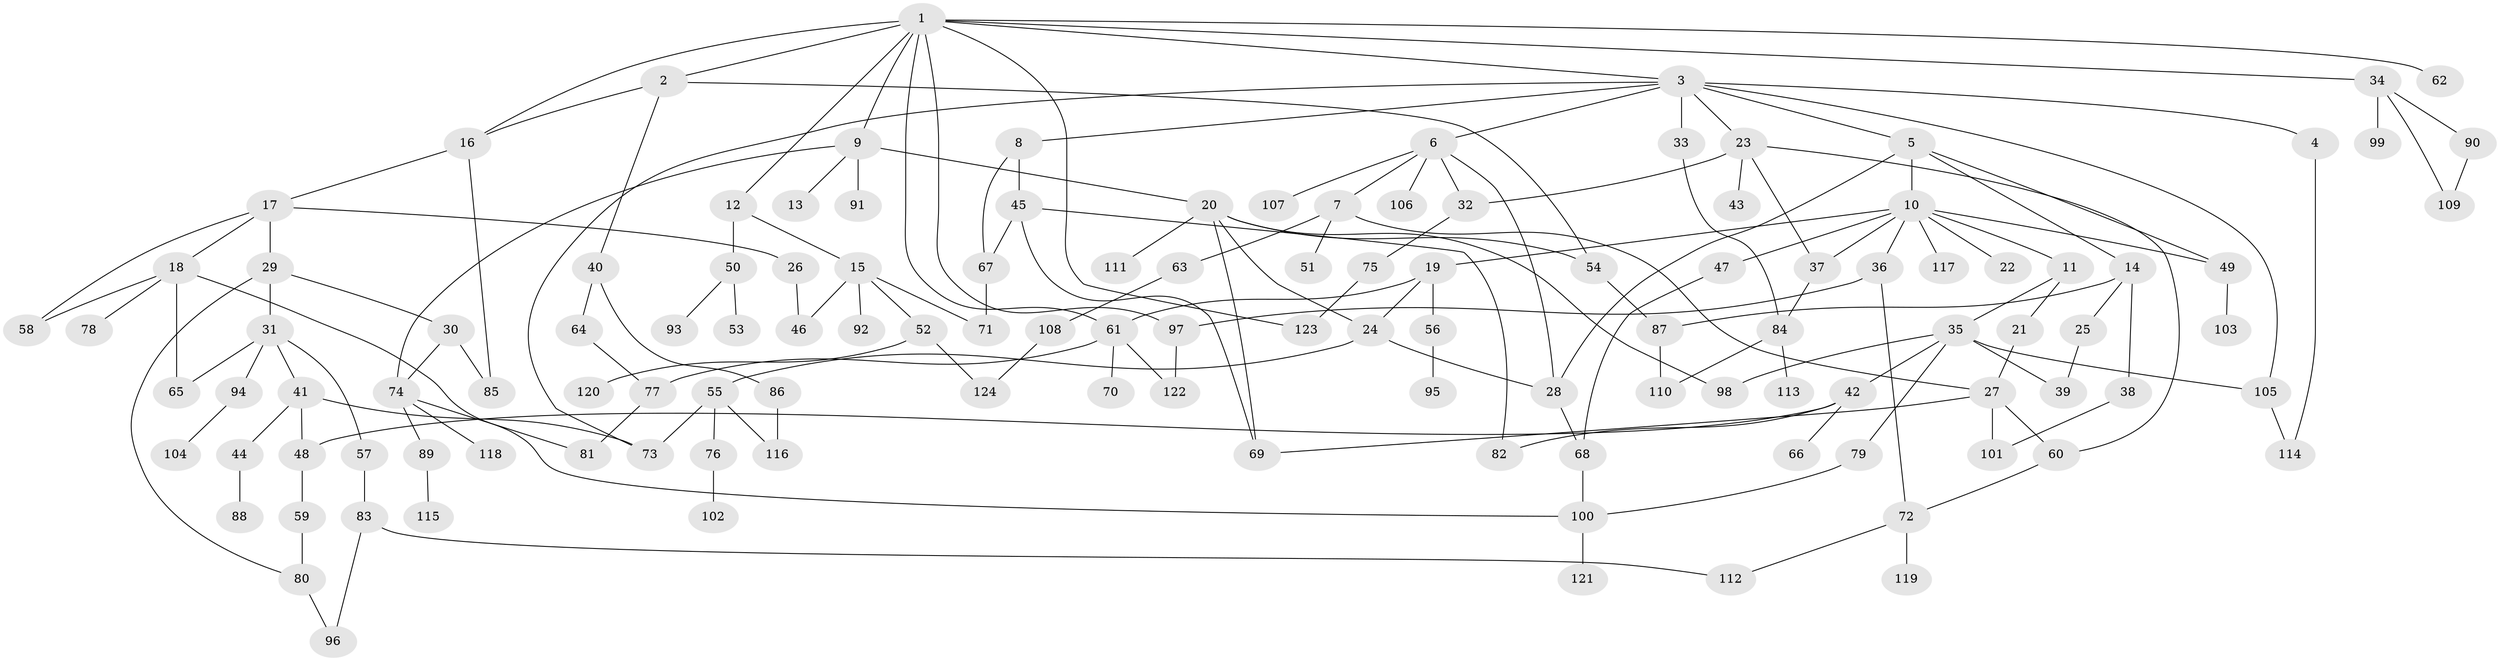 // Generated by graph-tools (version 1.1) at 2025/49/03/09/25 03:49:23]
// undirected, 124 vertices, 170 edges
graph export_dot {
graph [start="1"]
  node [color=gray90,style=filled];
  1;
  2;
  3;
  4;
  5;
  6;
  7;
  8;
  9;
  10;
  11;
  12;
  13;
  14;
  15;
  16;
  17;
  18;
  19;
  20;
  21;
  22;
  23;
  24;
  25;
  26;
  27;
  28;
  29;
  30;
  31;
  32;
  33;
  34;
  35;
  36;
  37;
  38;
  39;
  40;
  41;
  42;
  43;
  44;
  45;
  46;
  47;
  48;
  49;
  50;
  51;
  52;
  53;
  54;
  55;
  56;
  57;
  58;
  59;
  60;
  61;
  62;
  63;
  64;
  65;
  66;
  67;
  68;
  69;
  70;
  71;
  72;
  73;
  74;
  75;
  76;
  77;
  78;
  79;
  80;
  81;
  82;
  83;
  84;
  85;
  86;
  87;
  88;
  89;
  90;
  91;
  92;
  93;
  94;
  95;
  96;
  97;
  98;
  99;
  100;
  101;
  102;
  103;
  104;
  105;
  106;
  107;
  108;
  109;
  110;
  111;
  112;
  113;
  114;
  115;
  116;
  117;
  118;
  119;
  120;
  121;
  122;
  123;
  124;
  1 -- 2;
  1 -- 3;
  1 -- 9;
  1 -- 12;
  1 -- 34;
  1 -- 61;
  1 -- 62;
  1 -- 123;
  1 -- 97;
  1 -- 16;
  2 -- 16;
  2 -- 40;
  2 -- 54;
  3 -- 4;
  3 -- 5;
  3 -- 6;
  3 -- 8;
  3 -- 23;
  3 -- 33;
  3 -- 105;
  3 -- 73;
  4 -- 114;
  5 -- 10;
  5 -- 14;
  5 -- 49;
  5 -- 28;
  6 -- 7;
  6 -- 106;
  6 -- 107;
  6 -- 28;
  6 -- 32;
  7 -- 51;
  7 -- 63;
  7 -- 27;
  8 -- 45;
  8 -- 67;
  9 -- 13;
  9 -- 20;
  9 -- 91;
  9 -- 74;
  10 -- 11;
  10 -- 19;
  10 -- 22;
  10 -- 36;
  10 -- 47;
  10 -- 117;
  10 -- 49;
  10 -- 37;
  11 -- 21;
  11 -- 35;
  12 -- 15;
  12 -- 50;
  14 -- 25;
  14 -- 38;
  14 -- 87;
  15 -- 46;
  15 -- 52;
  15 -- 71;
  15 -- 92;
  16 -- 17;
  16 -- 85;
  17 -- 18;
  17 -- 26;
  17 -- 29;
  17 -- 58;
  18 -- 58;
  18 -- 65;
  18 -- 78;
  18 -- 100;
  19 -- 24;
  19 -- 56;
  19 -- 61;
  20 -- 54;
  20 -- 98;
  20 -- 111;
  20 -- 69;
  20 -- 24;
  21 -- 27;
  23 -- 32;
  23 -- 37;
  23 -- 43;
  23 -- 60;
  24 -- 28;
  24 -- 55;
  25 -- 39;
  26 -- 46;
  27 -- 101;
  27 -- 60;
  27 -- 69;
  28 -- 68;
  29 -- 30;
  29 -- 31;
  29 -- 80;
  30 -- 74;
  30 -- 85;
  31 -- 41;
  31 -- 57;
  31 -- 94;
  31 -- 65;
  32 -- 75;
  33 -- 84;
  34 -- 90;
  34 -- 99;
  34 -- 109;
  35 -- 39;
  35 -- 42;
  35 -- 79;
  35 -- 105;
  35 -- 98;
  36 -- 72;
  36 -- 97;
  37 -- 84;
  38 -- 101;
  40 -- 64;
  40 -- 86;
  41 -- 44;
  41 -- 48;
  41 -- 73;
  42 -- 66;
  42 -- 48;
  42 -- 82;
  44 -- 88;
  45 -- 67;
  45 -- 69;
  45 -- 82;
  47 -- 68;
  48 -- 59;
  49 -- 103;
  50 -- 53;
  50 -- 93;
  52 -- 120;
  52 -- 124;
  54 -- 87;
  55 -- 73;
  55 -- 76;
  55 -- 116;
  56 -- 95;
  57 -- 83;
  59 -- 80;
  60 -- 72;
  61 -- 70;
  61 -- 122;
  61 -- 77;
  63 -- 108;
  64 -- 77;
  67 -- 71;
  68 -- 100;
  72 -- 112;
  72 -- 119;
  74 -- 81;
  74 -- 89;
  74 -- 118;
  75 -- 123;
  76 -- 102;
  77 -- 81;
  79 -- 100;
  80 -- 96;
  83 -- 96;
  83 -- 112;
  84 -- 110;
  84 -- 113;
  86 -- 116;
  87 -- 110;
  89 -- 115;
  90 -- 109;
  94 -- 104;
  97 -- 122;
  100 -- 121;
  105 -- 114;
  108 -- 124;
}
